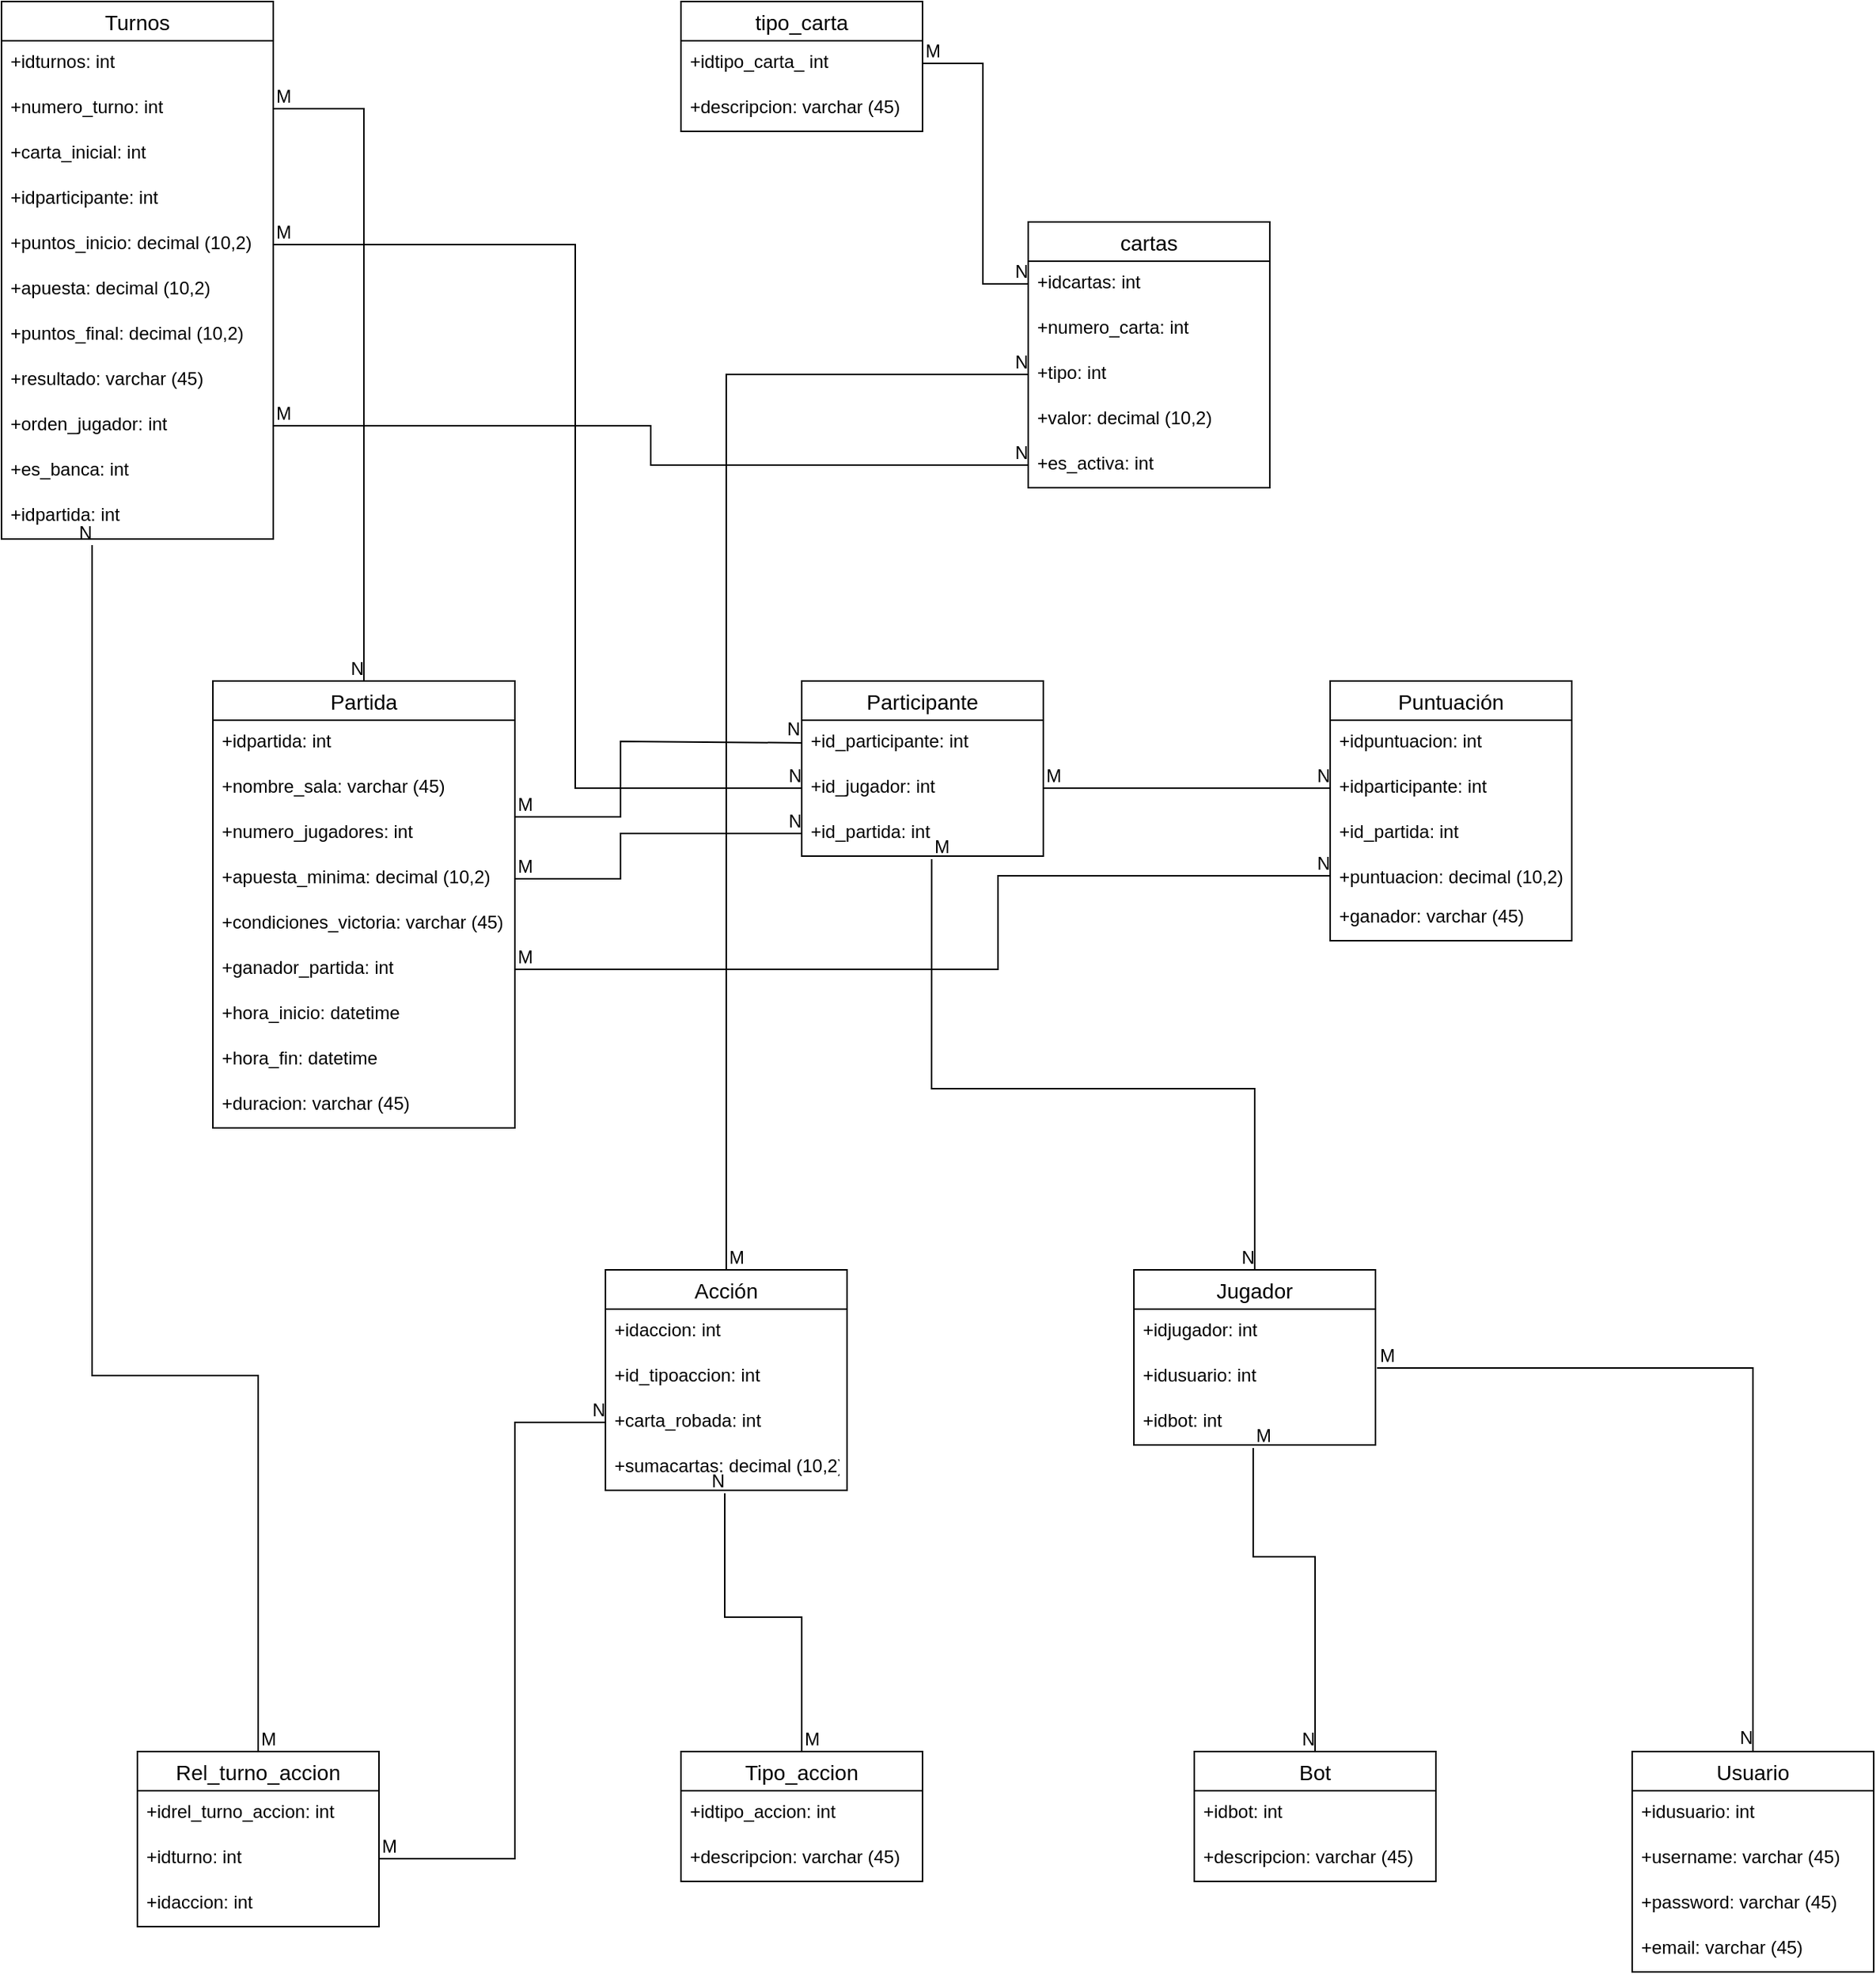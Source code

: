 <mxfile version="14.0.1"><diagram id="hiMBpAB9oTH7h0EdSe00" name="Page-1"><mxGraphModel dx="1021" dy="492" grid="1" gridSize="10" guides="1" tooltips="1" connect="1" arrows="1" fold="1" page="1" pageScale="1" pageWidth="827" pageHeight="1169" math="0" shadow="0"><root><mxCell id="0"/><mxCell id="1" parent="0"/><mxCell id="eByHGyLC6KPoTLVVe2rl-1" value="Turnos" style="swimlane;fontStyle=0;childLayout=stackLayout;horizontal=1;startSize=26;horizontalStack=0;resizeParent=1;resizeParentMax=0;resizeLast=0;collapsible=1;marginBottom=0;align=center;fontSize=14;" vertex="1" parent="1"><mxGeometry x="20" y="10" width="180" height="356" as="geometry"/></mxCell><mxCell id="eByHGyLC6KPoTLVVe2rl-2" value="+idturnos: int" style="text;strokeColor=none;fillColor=none;spacingLeft=4;spacingRight=4;overflow=hidden;rotatable=0;points=[[0,0.5],[1,0.5]];portConstraint=eastwest;fontSize=12;" vertex="1" parent="eByHGyLC6KPoTLVVe2rl-1"><mxGeometry y="26" width="180" height="30" as="geometry"/></mxCell><mxCell id="eByHGyLC6KPoTLVVe2rl-3" value="+numero_turno: int" style="text;strokeColor=none;fillColor=none;spacingLeft=4;spacingRight=4;overflow=hidden;rotatable=0;points=[[0,0.5],[1,0.5]];portConstraint=eastwest;fontSize=12;" vertex="1" parent="eByHGyLC6KPoTLVVe2rl-1"><mxGeometry y="56" width="180" height="30" as="geometry"/></mxCell><mxCell id="eByHGyLC6KPoTLVVe2rl-4" value="+carta_inicial: int" style="text;strokeColor=none;fillColor=none;spacingLeft=4;spacingRight=4;overflow=hidden;rotatable=0;points=[[0,0.5],[1,0.5]];portConstraint=eastwest;fontSize=12;" vertex="1" parent="eByHGyLC6KPoTLVVe2rl-1"><mxGeometry y="86" width="180" height="30" as="geometry"/></mxCell><mxCell id="eByHGyLC6KPoTLVVe2rl-11" value="+idparticipante: int" style="text;strokeColor=none;fillColor=none;spacingLeft=4;spacingRight=4;overflow=hidden;rotatable=0;points=[[0,0.5],[1,0.5]];portConstraint=eastwest;fontSize=12;" vertex="1" parent="eByHGyLC6KPoTLVVe2rl-1"><mxGeometry y="116" width="180" height="30" as="geometry"/></mxCell><mxCell id="eByHGyLC6KPoTLVVe2rl-15" value="+puntos_inicio: decimal (10,2)" style="text;strokeColor=none;fillColor=none;spacingLeft=4;spacingRight=4;overflow=hidden;rotatable=0;points=[[0,0.5],[1,0.5]];portConstraint=eastwest;fontSize=12;" vertex="1" parent="eByHGyLC6KPoTLVVe2rl-1"><mxGeometry y="146" width="180" height="30" as="geometry"/></mxCell><mxCell id="eByHGyLC6KPoTLVVe2rl-14" value="+apuesta: decimal (10,2)" style="text;strokeColor=none;fillColor=none;spacingLeft=4;spacingRight=4;overflow=hidden;rotatable=0;points=[[0,0.5],[1,0.5]];portConstraint=eastwest;fontSize=12;" vertex="1" parent="eByHGyLC6KPoTLVVe2rl-1"><mxGeometry y="176" width="180" height="30" as="geometry"/></mxCell><mxCell id="eByHGyLC6KPoTLVVe2rl-13" value="+puntos_final: decimal (10,2)" style="text;strokeColor=none;fillColor=none;spacingLeft=4;spacingRight=4;overflow=hidden;rotatable=0;points=[[0,0.5],[1,0.5]];portConstraint=eastwest;fontSize=12;" vertex="1" parent="eByHGyLC6KPoTLVVe2rl-1"><mxGeometry y="206" width="180" height="30" as="geometry"/></mxCell><mxCell id="eByHGyLC6KPoTLVVe2rl-12" value="+resultado: varchar (45)" style="text;strokeColor=none;fillColor=none;spacingLeft=4;spacingRight=4;overflow=hidden;rotatable=0;points=[[0,0.5],[1,0.5]];portConstraint=eastwest;fontSize=12;" vertex="1" parent="eByHGyLC6KPoTLVVe2rl-1"><mxGeometry y="236" width="180" height="30" as="geometry"/></mxCell><mxCell id="eByHGyLC6KPoTLVVe2rl-20" value="+orden_jugador: int" style="text;strokeColor=none;fillColor=none;spacingLeft=4;spacingRight=4;overflow=hidden;rotatable=0;points=[[0,0.5],[1,0.5]];portConstraint=eastwest;fontSize=12;" vertex="1" parent="eByHGyLC6KPoTLVVe2rl-1"><mxGeometry y="266" width="180" height="30" as="geometry"/></mxCell><mxCell id="eByHGyLC6KPoTLVVe2rl-19" value="+es_banca: int" style="text;strokeColor=none;fillColor=none;spacingLeft=4;spacingRight=4;overflow=hidden;rotatable=0;points=[[0,0.5],[1,0.5]];portConstraint=eastwest;fontSize=12;" vertex="1" parent="eByHGyLC6KPoTLVVe2rl-1"><mxGeometry y="296" width="180" height="30" as="geometry"/></mxCell><mxCell id="eByHGyLC6KPoTLVVe2rl-18" value="+idpartida: int" style="text;strokeColor=none;fillColor=none;spacingLeft=4;spacingRight=4;overflow=hidden;rotatable=0;points=[[0,0.5],[1,0.5]];portConstraint=eastwest;fontSize=12;" vertex="1" parent="eByHGyLC6KPoTLVVe2rl-1"><mxGeometry y="326" width="180" height="30" as="geometry"/></mxCell><mxCell id="eByHGyLC6KPoTLVVe2rl-21" value="tipo_carta" style="swimlane;fontStyle=0;childLayout=stackLayout;horizontal=1;startSize=26;horizontalStack=0;resizeParent=1;resizeParentMax=0;resizeLast=0;collapsible=1;marginBottom=0;align=center;fontSize=14;" vertex="1" parent="1"><mxGeometry x="470" y="10" width="160" height="86" as="geometry"><mxRectangle x="470" y="10" width="50" height="26" as="alternateBounds"/></mxGeometry></mxCell><mxCell id="eByHGyLC6KPoTLVVe2rl-22" value="+idtipo_carta_ int" style="text;strokeColor=none;fillColor=none;spacingLeft=4;spacingRight=4;overflow=hidden;rotatable=0;points=[[0,0.5],[1,0.5]];portConstraint=eastwest;fontSize=12;" vertex="1" parent="eByHGyLC6KPoTLVVe2rl-21"><mxGeometry y="26" width="160" height="30" as="geometry"/></mxCell><mxCell id="eByHGyLC6KPoTLVVe2rl-23" value="+descripcion: varchar (45)" style="text;strokeColor=none;fillColor=none;spacingLeft=4;spacingRight=4;overflow=hidden;rotatable=0;points=[[0,0.5],[1,0.5]];portConstraint=eastwest;fontSize=12;" vertex="1" parent="eByHGyLC6KPoTLVVe2rl-21"><mxGeometry y="56" width="160" height="30" as="geometry"/></mxCell><mxCell id="eByHGyLC6KPoTLVVe2rl-25" value="cartas" style="swimlane;fontStyle=0;childLayout=stackLayout;horizontal=1;startSize=26;horizontalStack=0;resizeParent=1;resizeParentMax=0;resizeLast=0;collapsible=1;marginBottom=0;align=center;fontSize=14;" vertex="1" parent="1"><mxGeometry x="700" y="156" width="160" height="176" as="geometry"/></mxCell><mxCell id="eByHGyLC6KPoTLVVe2rl-26" value="+idcartas: int" style="text;strokeColor=none;fillColor=none;spacingLeft=4;spacingRight=4;overflow=hidden;rotatable=0;points=[[0,0.5],[1,0.5]];portConstraint=eastwest;fontSize=12;" vertex="1" parent="eByHGyLC6KPoTLVVe2rl-25"><mxGeometry y="26" width="160" height="30" as="geometry"/></mxCell><mxCell id="eByHGyLC6KPoTLVVe2rl-27" value="+numero_carta: int" style="text;strokeColor=none;fillColor=none;spacingLeft=4;spacingRight=4;overflow=hidden;rotatable=0;points=[[0,0.5],[1,0.5]];portConstraint=eastwest;fontSize=12;" vertex="1" parent="eByHGyLC6KPoTLVVe2rl-25"><mxGeometry y="56" width="160" height="30" as="geometry"/></mxCell><mxCell id="eByHGyLC6KPoTLVVe2rl-28" value="+tipo: int" style="text;strokeColor=none;fillColor=none;spacingLeft=4;spacingRight=4;overflow=hidden;rotatable=0;points=[[0,0.5],[1,0.5]];portConstraint=eastwest;fontSize=12;" vertex="1" parent="eByHGyLC6KPoTLVVe2rl-25"><mxGeometry y="86" width="160" height="30" as="geometry"/></mxCell><mxCell id="eByHGyLC6KPoTLVVe2rl-33" value="+valor: decimal (10,2)" style="text;strokeColor=none;fillColor=none;spacingLeft=4;spacingRight=4;overflow=hidden;rotatable=0;points=[[0,0.5],[1,0.5]];portConstraint=eastwest;fontSize=12;" vertex="1" parent="eByHGyLC6KPoTLVVe2rl-25"><mxGeometry y="116" width="160" height="30" as="geometry"/></mxCell><mxCell id="eByHGyLC6KPoTLVVe2rl-34" value="+es_activa: int" style="text;strokeColor=none;fillColor=none;spacingLeft=4;spacingRight=4;overflow=hidden;rotatable=0;points=[[0,0.5],[1,0.5]];portConstraint=eastwest;fontSize=12;" vertex="1" parent="eByHGyLC6KPoTLVVe2rl-25"><mxGeometry y="146" width="160" height="30" as="geometry"/></mxCell><mxCell id="eByHGyLC6KPoTLVVe2rl-35" value="Partida" style="swimlane;fontStyle=0;childLayout=stackLayout;horizontal=1;startSize=26;horizontalStack=0;resizeParent=1;resizeParentMax=0;resizeLast=0;collapsible=1;marginBottom=0;align=center;fontSize=14;" vertex="1" parent="1"><mxGeometry x="160" y="460" width="200" height="296" as="geometry"/></mxCell><mxCell id="eByHGyLC6KPoTLVVe2rl-36" value="+idpartida: int" style="text;strokeColor=none;fillColor=none;spacingLeft=4;spacingRight=4;overflow=hidden;rotatable=0;points=[[0,0.5],[1,0.5]];portConstraint=eastwest;fontSize=12;" vertex="1" parent="eByHGyLC6KPoTLVVe2rl-35"><mxGeometry y="26" width="200" height="30" as="geometry"/></mxCell><mxCell id="eByHGyLC6KPoTLVVe2rl-37" value="+nombre_sala: varchar (45)" style="text;strokeColor=none;fillColor=none;spacingLeft=4;spacingRight=4;overflow=hidden;rotatable=0;points=[[0,0.5],[1,0.5]];portConstraint=eastwest;fontSize=12;" vertex="1" parent="eByHGyLC6KPoTLVVe2rl-35"><mxGeometry y="56" width="200" height="30" as="geometry"/></mxCell><mxCell id="eByHGyLC6KPoTLVVe2rl-38" value="+numero_jugadores: int" style="text;strokeColor=none;fillColor=none;spacingLeft=4;spacingRight=4;overflow=hidden;rotatable=0;points=[[0,0.5],[1,0.5]];portConstraint=eastwest;fontSize=12;" vertex="1" parent="eByHGyLC6KPoTLVVe2rl-35"><mxGeometry y="86" width="200" height="30" as="geometry"/></mxCell><mxCell id="eByHGyLC6KPoTLVVe2rl-40" value="+apuesta_minima: decimal (10,2)" style="text;strokeColor=none;fillColor=none;spacingLeft=4;spacingRight=4;overflow=hidden;rotatable=0;points=[[0,0.5],[1,0.5]];portConstraint=eastwest;fontSize=12;" vertex="1" parent="eByHGyLC6KPoTLVVe2rl-35"><mxGeometry y="116" width="200" height="30" as="geometry"/></mxCell><mxCell id="eByHGyLC6KPoTLVVe2rl-39" value="+condiciones_victoria: varchar (45)" style="text;strokeColor=none;fillColor=none;spacingLeft=4;spacingRight=4;overflow=hidden;rotatable=0;points=[[0,0.5],[1,0.5]];portConstraint=eastwest;fontSize=12;" vertex="1" parent="eByHGyLC6KPoTLVVe2rl-35"><mxGeometry y="146" width="200" height="30" as="geometry"/></mxCell><mxCell id="eByHGyLC6KPoTLVVe2rl-44" value="+ganador_partida: int" style="text;strokeColor=none;fillColor=none;spacingLeft=4;spacingRight=4;overflow=hidden;rotatable=0;points=[[0,0.5],[1,0.5]];portConstraint=eastwest;fontSize=12;" vertex="1" parent="eByHGyLC6KPoTLVVe2rl-35"><mxGeometry y="176" width="200" height="30" as="geometry"/></mxCell><mxCell id="eByHGyLC6KPoTLVVe2rl-43" value="+hora_inicio: datetime" style="text;strokeColor=none;fillColor=none;spacingLeft=4;spacingRight=4;overflow=hidden;rotatable=0;points=[[0,0.5],[1,0.5]];portConstraint=eastwest;fontSize=12;" vertex="1" parent="eByHGyLC6KPoTLVVe2rl-35"><mxGeometry y="206" width="200" height="30" as="geometry"/></mxCell><mxCell id="eByHGyLC6KPoTLVVe2rl-42" value="+hora_fin: datetime" style="text;strokeColor=none;fillColor=none;spacingLeft=4;spacingRight=4;overflow=hidden;rotatable=0;points=[[0,0.5],[1,0.5]];portConstraint=eastwest;fontSize=12;" vertex="1" parent="eByHGyLC6KPoTLVVe2rl-35"><mxGeometry y="236" width="200" height="30" as="geometry"/></mxCell><mxCell id="eByHGyLC6KPoTLVVe2rl-41" value="+duracion: varchar (45)" style="text;strokeColor=none;fillColor=none;spacingLeft=4;spacingRight=4;overflow=hidden;rotatable=0;points=[[0,0.5],[1,0.5]];portConstraint=eastwest;fontSize=12;" vertex="1" parent="eByHGyLC6KPoTLVVe2rl-35"><mxGeometry y="266" width="200" height="30" as="geometry"/></mxCell><mxCell id="eByHGyLC6KPoTLVVe2rl-45" value="Participante" style="swimlane;fontStyle=0;childLayout=stackLayout;horizontal=1;startSize=26;horizontalStack=0;resizeParent=1;resizeParentMax=0;resizeLast=0;collapsible=1;marginBottom=0;align=center;fontSize=14;" vertex="1" parent="1"><mxGeometry x="550" y="460" width="160" height="116" as="geometry"/></mxCell><mxCell id="eByHGyLC6KPoTLVVe2rl-46" value="+id_participante: int" style="text;strokeColor=none;fillColor=none;spacingLeft=4;spacingRight=4;overflow=hidden;rotatable=0;points=[[0,0.5],[1,0.5]];portConstraint=eastwest;fontSize=12;" vertex="1" parent="eByHGyLC6KPoTLVVe2rl-45"><mxGeometry y="26" width="160" height="30" as="geometry"/></mxCell><mxCell id="eByHGyLC6KPoTLVVe2rl-47" value="+id_jugador: int" style="text;strokeColor=none;fillColor=none;spacingLeft=4;spacingRight=4;overflow=hidden;rotatable=0;points=[[0,0.5],[1,0.5]];portConstraint=eastwest;fontSize=12;" vertex="1" parent="eByHGyLC6KPoTLVVe2rl-45"><mxGeometry y="56" width="160" height="30" as="geometry"/></mxCell><mxCell id="eByHGyLC6KPoTLVVe2rl-48" value="+id_partida: int" style="text;strokeColor=none;fillColor=none;spacingLeft=4;spacingRight=4;overflow=hidden;rotatable=0;points=[[0,0.5],[1,0.5]];portConstraint=eastwest;fontSize=12;" vertex="1" parent="eByHGyLC6KPoTLVVe2rl-45"><mxGeometry y="86" width="160" height="30" as="geometry"/></mxCell><mxCell id="eByHGyLC6KPoTLVVe2rl-49" value="Puntuación" style="swimlane;fontStyle=0;childLayout=stackLayout;horizontal=1;startSize=26;horizontalStack=0;resizeParent=1;resizeParentMax=0;resizeLast=0;collapsible=1;marginBottom=0;align=center;fontSize=14;" vertex="1" parent="1"><mxGeometry x="900" y="460" width="160" height="172" as="geometry"/></mxCell><mxCell id="eByHGyLC6KPoTLVVe2rl-50" value="+idpuntuacion: int" style="text;strokeColor=none;fillColor=none;spacingLeft=4;spacingRight=4;overflow=hidden;rotatable=0;points=[[0,0.5],[1,0.5]];portConstraint=eastwest;fontSize=12;" vertex="1" parent="eByHGyLC6KPoTLVVe2rl-49"><mxGeometry y="26" width="160" height="30" as="geometry"/></mxCell><mxCell id="eByHGyLC6KPoTLVVe2rl-51" value="+idparticipante: int" style="text;strokeColor=none;fillColor=none;spacingLeft=4;spacingRight=4;overflow=hidden;rotatable=0;points=[[0,0.5],[1,0.5]];portConstraint=eastwest;fontSize=12;" vertex="1" parent="eByHGyLC6KPoTLVVe2rl-49"><mxGeometry y="56" width="160" height="30" as="geometry"/></mxCell><mxCell id="eByHGyLC6KPoTLVVe2rl-52" value="+id_partida: int" style="text;strokeColor=none;fillColor=none;spacingLeft=4;spacingRight=4;overflow=hidden;rotatable=0;points=[[0,0.5],[1,0.5]];portConstraint=eastwest;fontSize=12;" vertex="1" parent="eByHGyLC6KPoTLVVe2rl-49"><mxGeometry y="86" width="160" height="30" as="geometry"/></mxCell><mxCell id="eByHGyLC6KPoTLVVe2rl-54" value="+puntuacion: decimal (10,2)" style="text;strokeColor=none;fillColor=none;spacingLeft=4;spacingRight=4;overflow=hidden;rotatable=0;points=[[0,0.5],[1,0.5]];portConstraint=eastwest;fontSize=12;" vertex="1" parent="eByHGyLC6KPoTLVVe2rl-49"><mxGeometry y="116" width="160" height="26" as="geometry"/></mxCell><mxCell id="eByHGyLC6KPoTLVVe2rl-53" value="+ganador: varchar (45)" style="text;strokeColor=none;fillColor=none;spacingLeft=4;spacingRight=4;overflow=hidden;rotatable=0;points=[[0,0.5],[1,0.5]];portConstraint=eastwest;fontSize=12;" vertex="1" parent="eByHGyLC6KPoTLVVe2rl-49"><mxGeometry y="142" width="160" height="30" as="geometry"/></mxCell><mxCell id="eByHGyLC6KPoTLVVe2rl-55" value="Acción" style="swimlane;fontStyle=0;childLayout=stackLayout;horizontal=1;startSize=26;horizontalStack=0;resizeParent=1;resizeParentMax=0;resizeLast=0;collapsible=1;marginBottom=0;align=center;fontSize=14;" vertex="1" parent="1"><mxGeometry x="420" y="850" width="160" height="146" as="geometry"/></mxCell><mxCell id="eByHGyLC6KPoTLVVe2rl-56" value="+idaccion: int" style="text;strokeColor=none;fillColor=none;spacingLeft=4;spacingRight=4;overflow=hidden;rotatable=0;points=[[0,0.5],[1,0.5]];portConstraint=eastwest;fontSize=12;" vertex="1" parent="eByHGyLC6KPoTLVVe2rl-55"><mxGeometry y="26" width="160" height="30" as="geometry"/></mxCell><mxCell id="eByHGyLC6KPoTLVVe2rl-57" value="+id_tipoaccion: int" style="text;strokeColor=none;fillColor=none;spacingLeft=4;spacingRight=4;overflow=hidden;rotatable=0;points=[[0,0.5],[1,0.5]];portConstraint=eastwest;fontSize=12;" vertex="1" parent="eByHGyLC6KPoTLVVe2rl-55"><mxGeometry y="56" width="160" height="30" as="geometry"/></mxCell><mxCell id="eByHGyLC6KPoTLVVe2rl-58" value="+carta_robada: int" style="text;strokeColor=none;fillColor=none;spacingLeft=4;spacingRight=4;overflow=hidden;rotatable=0;points=[[0,0.5],[1,0.5]];portConstraint=eastwest;fontSize=12;" vertex="1" parent="eByHGyLC6KPoTLVVe2rl-55"><mxGeometry y="86" width="160" height="30" as="geometry"/></mxCell><mxCell id="eByHGyLC6KPoTLVVe2rl-63" value="+sumacartas: decimal (10,2)" style="text;strokeColor=none;fillColor=none;spacingLeft=4;spacingRight=4;overflow=hidden;rotatable=0;points=[[0,0.5],[1,0.5]];portConstraint=eastwest;fontSize=12;" vertex="1" parent="eByHGyLC6KPoTLVVe2rl-55"><mxGeometry y="116" width="160" height="30" as="geometry"/></mxCell><mxCell id="eByHGyLC6KPoTLVVe2rl-59" value="Jugador" style="swimlane;fontStyle=0;childLayout=stackLayout;horizontal=1;startSize=26;horizontalStack=0;resizeParent=1;resizeParentMax=0;resizeLast=0;collapsible=1;marginBottom=0;align=center;fontSize=14;" vertex="1" parent="1"><mxGeometry x="770" y="850" width="160" height="116" as="geometry"/></mxCell><mxCell id="eByHGyLC6KPoTLVVe2rl-60" value="+idjugador: int" style="text;strokeColor=none;fillColor=none;spacingLeft=4;spacingRight=4;overflow=hidden;rotatable=0;points=[[0,0.5],[1,0.5]];portConstraint=eastwest;fontSize=12;" vertex="1" parent="eByHGyLC6KPoTLVVe2rl-59"><mxGeometry y="26" width="160" height="30" as="geometry"/></mxCell><mxCell id="eByHGyLC6KPoTLVVe2rl-61" value="+idusuario: int" style="text;strokeColor=none;fillColor=none;spacingLeft=4;spacingRight=4;overflow=hidden;rotatable=0;points=[[0,0.5],[1,0.5]];portConstraint=eastwest;fontSize=12;" vertex="1" parent="eByHGyLC6KPoTLVVe2rl-59"><mxGeometry y="56" width="160" height="30" as="geometry"/></mxCell><mxCell id="eByHGyLC6KPoTLVVe2rl-62" value="+idbot: int" style="text;strokeColor=none;fillColor=none;spacingLeft=4;spacingRight=4;overflow=hidden;rotatable=0;points=[[0,0.5],[1,0.5]];portConstraint=eastwest;fontSize=12;" vertex="1" parent="eByHGyLC6KPoTLVVe2rl-59"><mxGeometry y="86" width="160" height="30" as="geometry"/></mxCell><mxCell id="eByHGyLC6KPoTLVVe2rl-64" value="Rel_turno_accion" style="swimlane;fontStyle=0;childLayout=stackLayout;horizontal=1;startSize=26;horizontalStack=0;resizeParent=1;resizeParentMax=0;resizeLast=0;collapsible=1;marginBottom=0;align=center;fontSize=14;" vertex="1" parent="1"><mxGeometry x="110" y="1169" width="160" height="116" as="geometry"/></mxCell><mxCell id="eByHGyLC6KPoTLVVe2rl-65" value="+idrel_turno_accion: int" style="text;strokeColor=none;fillColor=none;spacingLeft=4;spacingRight=4;overflow=hidden;rotatable=0;points=[[0,0.5],[1,0.5]];portConstraint=eastwest;fontSize=12;" vertex="1" parent="eByHGyLC6KPoTLVVe2rl-64"><mxGeometry y="26" width="160" height="30" as="geometry"/></mxCell><mxCell id="eByHGyLC6KPoTLVVe2rl-66" value="+idturno: int" style="text;strokeColor=none;fillColor=none;spacingLeft=4;spacingRight=4;overflow=hidden;rotatable=0;points=[[0,0.5],[1,0.5]];portConstraint=eastwest;fontSize=12;" vertex="1" parent="eByHGyLC6KPoTLVVe2rl-64"><mxGeometry y="56" width="160" height="30" as="geometry"/></mxCell><mxCell id="eByHGyLC6KPoTLVVe2rl-67" value="+idaccion: int" style="text;strokeColor=none;fillColor=none;spacingLeft=4;spacingRight=4;overflow=hidden;rotatable=0;points=[[0,0.5],[1,0.5]];portConstraint=eastwest;fontSize=12;" vertex="1" parent="eByHGyLC6KPoTLVVe2rl-64"><mxGeometry y="86" width="160" height="30" as="geometry"/></mxCell><mxCell id="eByHGyLC6KPoTLVVe2rl-68" value="Tipo_accion" style="swimlane;fontStyle=0;childLayout=stackLayout;horizontal=1;startSize=26;horizontalStack=0;resizeParent=1;resizeParentMax=0;resizeLast=0;collapsible=1;marginBottom=0;align=center;fontSize=14;" vertex="1" parent="1"><mxGeometry x="470" y="1169" width="160" height="86" as="geometry"/></mxCell><mxCell id="eByHGyLC6KPoTLVVe2rl-69" value="+idtipo_accion: int" style="text;strokeColor=none;fillColor=none;spacingLeft=4;spacingRight=4;overflow=hidden;rotatable=0;points=[[0,0.5],[1,0.5]];portConstraint=eastwest;fontSize=12;" vertex="1" parent="eByHGyLC6KPoTLVVe2rl-68"><mxGeometry y="26" width="160" height="30" as="geometry"/></mxCell><mxCell id="eByHGyLC6KPoTLVVe2rl-70" value="+descripcion: varchar (45)" style="text;strokeColor=none;fillColor=none;spacingLeft=4;spacingRight=4;overflow=hidden;rotatable=0;points=[[0,0.5],[1,0.5]];portConstraint=eastwest;fontSize=12;" vertex="1" parent="eByHGyLC6KPoTLVVe2rl-68"><mxGeometry y="56" width="160" height="30" as="geometry"/></mxCell><mxCell id="eByHGyLC6KPoTLVVe2rl-72" value="Usuario" style="swimlane;fontStyle=0;childLayout=stackLayout;horizontal=1;startSize=26;horizontalStack=0;resizeParent=1;resizeParentMax=0;resizeLast=0;collapsible=1;marginBottom=0;align=center;fontSize=14;" vertex="1" parent="1"><mxGeometry x="1100" y="1169" width="160" height="146" as="geometry"/></mxCell><mxCell id="eByHGyLC6KPoTLVVe2rl-73" value="+idusuario: int" style="text;strokeColor=none;fillColor=none;spacingLeft=4;spacingRight=4;overflow=hidden;rotatable=0;points=[[0,0.5],[1,0.5]];portConstraint=eastwest;fontSize=12;" vertex="1" parent="eByHGyLC6KPoTLVVe2rl-72"><mxGeometry y="26" width="160" height="30" as="geometry"/></mxCell><mxCell id="eByHGyLC6KPoTLVVe2rl-74" value="+username: varchar (45)" style="text;strokeColor=none;fillColor=none;spacingLeft=4;spacingRight=4;overflow=hidden;rotatable=0;points=[[0,0.5],[1,0.5]];portConstraint=eastwest;fontSize=12;" vertex="1" parent="eByHGyLC6KPoTLVVe2rl-72"><mxGeometry y="56" width="160" height="30" as="geometry"/></mxCell><mxCell id="eByHGyLC6KPoTLVVe2rl-75" value="+password: varchar (45)" style="text;strokeColor=none;fillColor=none;spacingLeft=4;spacingRight=4;overflow=hidden;rotatable=0;points=[[0,0.5],[1,0.5]];portConstraint=eastwest;fontSize=12;" vertex="1" parent="eByHGyLC6KPoTLVVe2rl-72"><mxGeometry y="86" width="160" height="30" as="geometry"/></mxCell><mxCell id="eByHGyLC6KPoTLVVe2rl-79" value="+email: varchar (45)" style="text;strokeColor=none;fillColor=none;spacingLeft=4;spacingRight=4;overflow=hidden;rotatable=0;points=[[0,0.5],[1,0.5]];portConstraint=eastwest;fontSize=12;" vertex="1" parent="eByHGyLC6KPoTLVVe2rl-72"><mxGeometry y="116" width="160" height="30" as="geometry"/></mxCell><mxCell id="eByHGyLC6KPoTLVVe2rl-76" value="Bot" style="swimlane;fontStyle=0;childLayout=stackLayout;horizontal=1;startSize=26;horizontalStack=0;resizeParent=1;resizeParentMax=0;resizeLast=0;collapsible=1;marginBottom=0;align=center;fontSize=14;" vertex="1" parent="1"><mxGeometry x="810" y="1169" width="160" height="86" as="geometry"/></mxCell><mxCell id="eByHGyLC6KPoTLVVe2rl-77" value="+idbot: int" style="text;strokeColor=none;fillColor=none;spacingLeft=4;spacingRight=4;overflow=hidden;rotatable=0;points=[[0,0.5],[1,0.5]];portConstraint=eastwest;fontSize=12;" vertex="1" parent="eByHGyLC6KPoTLVVe2rl-76"><mxGeometry y="26" width="160" height="30" as="geometry"/></mxCell><mxCell id="eByHGyLC6KPoTLVVe2rl-78" value="+descripcion: varchar (45)" style="text;strokeColor=none;fillColor=none;spacingLeft=4;spacingRight=4;overflow=hidden;rotatable=0;points=[[0,0.5],[1,0.5]];portConstraint=eastwest;fontSize=12;" vertex="1" parent="eByHGyLC6KPoTLVVe2rl-76"><mxGeometry y="56" width="160" height="30" as="geometry"/></mxCell><mxCell id="eByHGyLC6KPoTLVVe2rl-137" value="" style="endArrow=none;html=1;rounded=0;exitX=1;exitY=0.5;exitDx=0;exitDy=0;entryX=0;entryY=0.5;entryDx=0;entryDy=0;" edge="1" parent="1" source="eByHGyLC6KPoTLVVe2rl-22" target="eByHGyLC6KPoTLVVe2rl-26"><mxGeometry relative="1" as="geometry"><mxPoint x="730" y="100" as="sourcePoint"/><mxPoint x="840" y="350" as="targetPoint"/><Array as="points"><mxPoint x="670" y="51"/><mxPoint x="670" y="197"/></Array></mxGeometry></mxCell><mxCell id="eByHGyLC6KPoTLVVe2rl-138" value="M" style="resizable=0;html=1;align=left;verticalAlign=bottom;" connectable="0" vertex="1" parent="eByHGyLC6KPoTLVVe2rl-137"><mxGeometry x="-1" relative="1" as="geometry"/></mxCell><mxCell id="eByHGyLC6KPoTLVVe2rl-139" value="N" style="resizable=0;html=1;align=right;verticalAlign=bottom;" connectable="0" vertex="1" parent="eByHGyLC6KPoTLVVe2rl-137"><mxGeometry x="1" relative="1" as="geometry"/></mxCell><mxCell id="eByHGyLC6KPoTLVVe2rl-140" value="" style="endArrow=none;html=1;rounded=0;exitX=1;exitY=0.5;exitDx=0;exitDy=0;entryX=0;entryY=0.5;entryDx=0;entryDy=0;" edge="1" parent="1" source="eByHGyLC6KPoTLVVe2rl-20" target="eByHGyLC6KPoTLVVe2rl-34"><mxGeometry relative="1" as="geometry"><mxPoint x="680" y="370" as="sourcePoint"/><mxPoint x="840" y="370" as="targetPoint"/><Array as="points"><mxPoint x="450" y="291"/><mxPoint x="450" y="317"/></Array></mxGeometry></mxCell><mxCell id="eByHGyLC6KPoTLVVe2rl-141" value="M" style="resizable=0;html=1;align=left;verticalAlign=bottom;" connectable="0" vertex="1" parent="eByHGyLC6KPoTLVVe2rl-140"><mxGeometry x="-1" relative="1" as="geometry"/></mxCell><mxCell id="eByHGyLC6KPoTLVVe2rl-142" value="N" style="resizable=0;html=1;align=right;verticalAlign=bottom;" connectable="0" vertex="1" parent="eByHGyLC6KPoTLVVe2rl-140"><mxGeometry x="1" relative="1" as="geometry"/></mxCell><mxCell id="eByHGyLC6KPoTLVVe2rl-143" value="" style="endArrow=none;html=1;rounded=0;entryX=0;entryY=0.5;entryDx=0;entryDy=0;exitX=0.5;exitY=0;exitDx=0;exitDy=0;" edge="1" parent="1" source="eByHGyLC6KPoTLVVe2rl-55" target="eByHGyLC6KPoTLVVe2rl-28"><mxGeometry relative="1" as="geometry"><mxPoint x="680" y="550" as="sourcePoint"/><mxPoint x="840" y="550" as="targetPoint"/><Array as="points"><mxPoint x="500" y="257"/></Array></mxGeometry></mxCell><mxCell id="eByHGyLC6KPoTLVVe2rl-144" value="M" style="resizable=0;html=1;align=left;verticalAlign=bottom;" connectable="0" vertex="1" parent="eByHGyLC6KPoTLVVe2rl-143"><mxGeometry x="-1" relative="1" as="geometry"/></mxCell><mxCell id="eByHGyLC6KPoTLVVe2rl-145" value="N" style="resizable=0;html=1;align=right;verticalAlign=bottom;" connectable="0" vertex="1" parent="eByHGyLC6KPoTLVVe2rl-143"><mxGeometry x="1" relative="1" as="geometry"/></mxCell><mxCell id="eByHGyLC6KPoTLVVe2rl-146" value="" style="endArrow=none;html=1;rounded=0;entryX=0;entryY=0.5;entryDx=0;entryDy=0;exitX=1;exitY=0.5;exitDx=0;exitDy=0;" edge="1" parent="1" source="eByHGyLC6KPoTLVVe2rl-47" target="eByHGyLC6KPoTLVVe2rl-51"><mxGeometry relative="1" as="geometry"><mxPoint x="680" y="660" as="sourcePoint"/><mxPoint x="840" y="660" as="targetPoint"/></mxGeometry></mxCell><mxCell id="eByHGyLC6KPoTLVVe2rl-147" value="M" style="resizable=0;html=1;align=left;verticalAlign=bottom;" connectable="0" vertex="1" parent="eByHGyLC6KPoTLVVe2rl-146"><mxGeometry x="-1" relative="1" as="geometry"/></mxCell><mxCell id="eByHGyLC6KPoTLVVe2rl-148" value="N" style="resizable=0;html=1;align=right;verticalAlign=bottom;" connectable="0" vertex="1" parent="eByHGyLC6KPoTLVVe2rl-146"><mxGeometry x="1" relative="1" as="geometry"/></mxCell><mxCell id="eByHGyLC6KPoTLVVe2rl-149" value="" style="endArrow=none;html=1;rounded=0;exitX=1;exitY=0.5;exitDx=0;exitDy=0;entryX=0;entryY=0.5;entryDx=0;entryDy=0;" edge="1" parent="1" source="eByHGyLC6KPoTLVVe2rl-44" target="eByHGyLC6KPoTLVVe2rl-54"><mxGeometry relative="1" as="geometry"><mxPoint x="680" y="660" as="sourcePoint"/><mxPoint x="840" y="660" as="targetPoint"/><Array as="points"><mxPoint x="680" y="651"/><mxPoint x="680" y="589"/></Array></mxGeometry></mxCell><mxCell id="eByHGyLC6KPoTLVVe2rl-150" value="M" style="resizable=0;html=1;align=left;verticalAlign=bottom;" connectable="0" vertex="1" parent="eByHGyLC6KPoTLVVe2rl-149"><mxGeometry x="-1" relative="1" as="geometry"/></mxCell><mxCell id="eByHGyLC6KPoTLVVe2rl-151" value="N" style="resizable=0;html=1;align=right;verticalAlign=bottom;" connectable="0" vertex="1" parent="eByHGyLC6KPoTLVVe2rl-149"><mxGeometry x="1" relative="1" as="geometry"/></mxCell><mxCell id="eByHGyLC6KPoTLVVe2rl-152" value="" style="endArrow=none;html=1;rounded=0;exitX=0.538;exitY=1.067;exitDx=0;exitDy=0;exitPerimeter=0;entryX=0.5;entryY=0;entryDx=0;entryDy=0;" edge="1" parent="1" source="eByHGyLC6KPoTLVVe2rl-48" target="eByHGyLC6KPoTLVVe2rl-59"><mxGeometry relative="1" as="geometry"><mxPoint x="720" y="800" as="sourcePoint"/><mxPoint x="880" y="800" as="targetPoint"/><Array as="points"><mxPoint x="636" y="730"/><mxPoint x="850" y="730"/></Array></mxGeometry></mxCell><mxCell id="eByHGyLC6KPoTLVVe2rl-153" value="M" style="resizable=0;html=1;align=left;verticalAlign=bottom;" connectable="0" vertex="1" parent="eByHGyLC6KPoTLVVe2rl-152"><mxGeometry x="-1" relative="1" as="geometry"/></mxCell><mxCell id="eByHGyLC6KPoTLVVe2rl-154" value="N" style="resizable=0;html=1;align=right;verticalAlign=bottom;" connectable="0" vertex="1" parent="eByHGyLC6KPoTLVVe2rl-152"><mxGeometry x="1" relative="1" as="geometry"/></mxCell><mxCell id="eByHGyLC6KPoTLVVe2rl-155" value="" style="endArrow=none;html=1;rounded=0;entryX=0.5;entryY=0;entryDx=0;entryDy=0;" edge="1" parent="1" target="eByHGyLC6KPoTLVVe2rl-76"><mxGeometry relative="1" as="geometry"><mxPoint x="849" y="968" as="sourcePoint"/><mxPoint x="880" y="1050" as="targetPoint"/><Array as="points"><mxPoint x="849" y="1040"/><mxPoint x="890" y="1040"/></Array></mxGeometry></mxCell><mxCell id="eByHGyLC6KPoTLVVe2rl-156" value="M" style="resizable=0;html=1;align=left;verticalAlign=bottom;" connectable="0" vertex="1" parent="eByHGyLC6KPoTLVVe2rl-155"><mxGeometry x="-1" relative="1" as="geometry"/></mxCell><mxCell id="eByHGyLC6KPoTLVVe2rl-157" value="N" style="resizable=0;html=1;align=right;verticalAlign=bottom;" connectable="0" vertex="1" parent="eByHGyLC6KPoTLVVe2rl-155"><mxGeometry x="1" relative="1" as="geometry"/></mxCell><mxCell id="eByHGyLC6KPoTLVVe2rl-158" value="" style="endArrow=none;html=1;rounded=0;exitX=1.006;exitY=0.3;exitDx=0;exitDy=0;exitPerimeter=0;entryX=0.5;entryY=0;entryDx=0;entryDy=0;" edge="1" parent="1" source="eByHGyLC6KPoTLVVe2rl-61" target="eByHGyLC6KPoTLVVe2rl-72"><mxGeometry relative="1" as="geometry"><mxPoint x="830" y="1050" as="sourcePoint"/><mxPoint x="990" y="1050" as="targetPoint"/><Array as="points"><mxPoint x="1180" y="915"/></Array></mxGeometry></mxCell><mxCell id="eByHGyLC6KPoTLVVe2rl-159" value="M" style="resizable=0;html=1;align=left;verticalAlign=bottom;" connectable="0" vertex="1" parent="eByHGyLC6KPoTLVVe2rl-158"><mxGeometry x="-1" relative="1" as="geometry"/></mxCell><mxCell id="eByHGyLC6KPoTLVVe2rl-160" value="N" style="resizable=0;html=1;align=right;verticalAlign=bottom;" connectable="0" vertex="1" parent="eByHGyLC6KPoTLVVe2rl-158"><mxGeometry x="1" relative="1" as="geometry"/></mxCell><mxCell id="eByHGyLC6KPoTLVVe2rl-161" value="" style="endArrow=none;html=1;rounded=0;exitX=0.5;exitY=0;exitDx=0;exitDy=0;entryX=0.494;entryY=1.067;entryDx=0;entryDy=0;entryPerimeter=0;" edge="1" parent="1" source="eByHGyLC6KPoTLVVe2rl-68" target="eByHGyLC6KPoTLVVe2rl-63"><mxGeometry relative="1" as="geometry"><mxPoint x="650" y="1000" as="sourcePoint"/><mxPoint x="810" y="1000" as="targetPoint"/><Array as="points"><mxPoint x="550" y="1080"/><mxPoint x="499" y="1080"/></Array></mxGeometry></mxCell><mxCell id="eByHGyLC6KPoTLVVe2rl-162" value="M" style="resizable=0;html=1;align=left;verticalAlign=bottom;" connectable="0" vertex="1" parent="eByHGyLC6KPoTLVVe2rl-161"><mxGeometry x="-1" relative="1" as="geometry"/></mxCell><mxCell id="eByHGyLC6KPoTLVVe2rl-163" value="N" style="resizable=0;html=1;align=right;verticalAlign=bottom;" connectable="0" vertex="1" parent="eByHGyLC6KPoTLVVe2rl-161"><mxGeometry x="1" relative="1" as="geometry"/></mxCell><mxCell id="eByHGyLC6KPoTLVVe2rl-164" value="" style="endArrow=none;html=1;rounded=0;exitX=1;exitY=0.5;exitDx=0;exitDy=0;entryX=0;entryY=0.5;entryDx=0;entryDy=0;" edge="1" parent="1" source="eByHGyLC6KPoTLVVe2rl-66" target="eByHGyLC6KPoTLVVe2rl-58"><mxGeometry relative="1" as="geometry"><mxPoint x="650" y="1000" as="sourcePoint"/><mxPoint x="810" y="1000" as="targetPoint"/><Array as="points"><mxPoint x="360" y="1240"/><mxPoint x="360" y="951"/></Array></mxGeometry></mxCell><mxCell id="eByHGyLC6KPoTLVVe2rl-165" value="M" style="resizable=0;html=1;align=left;verticalAlign=bottom;" connectable="0" vertex="1" parent="eByHGyLC6KPoTLVVe2rl-164"><mxGeometry x="-1" relative="1" as="geometry"/></mxCell><mxCell id="eByHGyLC6KPoTLVVe2rl-166" value="N" style="resizable=0;html=1;align=right;verticalAlign=bottom;" connectable="0" vertex="1" parent="eByHGyLC6KPoTLVVe2rl-164"><mxGeometry x="1" relative="1" as="geometry"/></mxCell><mxCell id="eByHGyLC6KPoTLVVe2rl-167" value="" style="endArrow=none;html=1;rounded=0;exitX=0.5;exitY=0;exitDx=0;exitDy=0;" edge="1" parent="1" source="eByHGyLC6KPoTLVVe2rl-64"><mxGeometry relative="1" as="geometry"><mxPoint x="210" y="1120" as="sourcePoint"/><mxPoint x="80" y="370" as="targetPoint"/><Array as="points"><mxPoint x="190" y="920"/><mxPoint x="80" y="920"/></Array></mxGeometry></mxCell><mxCell id="eByHGyLC6KPoTLVVe2rl-168" value="M" style="resizable=0;html=1;align=left;verticalAlign=bottom;" connectable="0" vertex="1" parent="eByHGyLC6KPoTLVVe2rl-167"><mxGeometry x="-1" relative="1" as="geometry"/></mxCell><mxCell id="eByHGyLC6KPoTLVVe2rl-169" value="N" style="resizable=0;html=1;align=right;verticalAlign=bottom;" connectable="0" vertex="1" parent="eByHGyLC6KPoTLVVe2rl-167"><mxGeometry x="1" relative="1" as="geometry"/></mxCell><mxCell id="eByHGyLC6KPoTLVVe2rl-170" value="" style="endArrow=none;html=1;rounded=0;exitX=1;exitY=0.5;exitDx=0;exitDy=0;entryX=0.5;entryY=0;entryDx=0;entryDy=0;" edge="1" parent="1" source="eByHGyLC6KPoTLVVe2rl-3" target="eByHGyLC6KPoTLVVe2rl-35"><mxGeometry relative="1" as="geometry"><mxPoint x="610" y="440" as="sourcePoint"/><mxPoint x="770" y="440" as="targetPoint"/><Array as="points"><mxPoint x="260" y="81"/></Array></mxGeometry></mxCell><mxCell id="eByHGyLC6KPoTLVVe2rl-171" value="M" style="resizable=0;html=1;align=left;verticalAlign=bottom;" connectable="0" vertex="1" parent="eByHGyLC6KPoTLVVe2rl-170"><mxGeometry x="-1" relative="1" as="geometry"/></mxCell><mxCell id="eByHGyLC6KPoTLVVe2rl-172" value="N" style="resizable=0;html=1;align=right;verticalAlign=bottom;" connectable="0" vertex="1" parent="eByHGyLC6KPoTLVVe2rl-170"><mxGeometry x="1" relative="1" as="geometry"/></mxCell><mxCell id="eByHGyLC6KPoTLVVe2rl-173" value="" style="endArrow=none;html=1;rounded=0;exitX=1;exitY=0.5;exitDx=0;exitDy=0;entryX=0;entryY=0.5;entryDx=0;entryDy=0;" edge="1" parent="1" source="eByHGyLC6KPoTLVVe2rl-15" target="eByHGyLC6KPoTLVVe2rl-47"><mxGeometry relative="1" as="geometry"><mxPoint x="610" y="440" as="sourcePoint"/><mxPoint x="770" y="440" as="targetPoint"/><Array as="points"><mxPoint x="400" y="171"/><mxPoint x="400" y="531"/></Array></mxGeometry></mxCell><mxCell id="eByHGyLC6KPoTLVVe2rl-174" value="M" style="resizable=0;html=1;align=left;verticalAlign=bottom;" connectable="0" vertex="1" parent="eByHGyLC6KPoTLVVe2rl-173"><mxGeometry x="-1" relative="1" as="geometry"/></mxCell><mxCell id="eByHGyLC6KPoTLVVe2rl-175" value="N" style="resizable=0;html=1;align=right;verticalAlign=bottom;" connectable="0" vertex="1" parent="eByHGyLC6KPoTLVVe2rl-173"><mxGeometry x="1" relative="1" as="geometry"/></mxCell><mxCell id="eByHGyLC6KPoTLVVe2rl-176" value="" style="endArrow=none;html=1;rounded=0;exitX=1;exitY=0.5;exitDx=0;exitDy=0;entryX=0;entryY=0.5;entryDx=0;entryDy=0;" edge="1" parent="1" source="eByHGyLC6KPoTLVVe2rl-40" target="eByHGyLC6KPoTLVVe2rl-48"><mxGeometry relative="1" as="geometry"><mxPoint x="610" y="440" as="sourcePoint"/><mxPoint x="770" y="440" as="targetPoint"/><Array as="points"><mxPoint x="430" y="591"/><mxPoint x="430" y="561"/></Array></mxGeometry></mxCell><mxCell id="eByHGyLC6KPoTLVVe2rl-177" value="M" style="resizable=0;html=1;align=left;verticalAlign=bottom;" connectable="0" vertex="1" parent="eByHGyLC6KPoTLVVe2rl-176"><mxGeometry x="-1" relative="1" as="geometry"/></mxCell><mxCell id="eByHGyLC6KPoTLVVe2rl-178" value="N" style="resizable=0;html=1;align=right;verticalAlign=bottom;" connectable="0" vertex="1" parent="eByHGyLC6KPoTLVVe2rl-176"><mxGeometry x="1" relative="1" as="geometry"/></mxCell><mxCell id="eByHGyLC6KPoTLVVe2rl-179" value="" style="endArrow=none;html=1;rounded=0;exitX=1;exitY=0.5;exitDx=0;exitDy=0;entryX=0;entryY=0.5;entryDx=0;entryDy=0;" edge="1" parent="1" target="eByHGyLC6KPoTLVVe2rl-46"><mxGeometry relative="1" as="geometry"><mxPoint x="360" y="550" as="sourcePoint"/><mxPoint x="550" y="520" as="targetPoint"/><Array as="points"><mxPoint x="430" y="550"/><mxPoint x="430" y="500"/></Array></mxGeometry></mxCell><mxCell id="eByHGyLC6KPoTLVVe2rl-180" value="M" style="resizable=0;html=1;align=left;verticalAlign=bottom;" connectable="0" vertex="1" parent="eByHGyLC6KPoTLVVe2rl-179"><mxGeometry x="-1" relative="1" as="geometry"/></mxCell><mxCell id="eByHGyLC6KPoTLVVe2rl-181" value="N" style="resizable=0;html=1;align=right;verticalAlign=bottom;" connectable="0" vertex="1" parent="eByHGyLC6KPoTLVVe2rl-179"><mxGeometry x="1" relative="1" as="geometry"/></mxCell></root></mxGraphModel></diagram></mxfile>